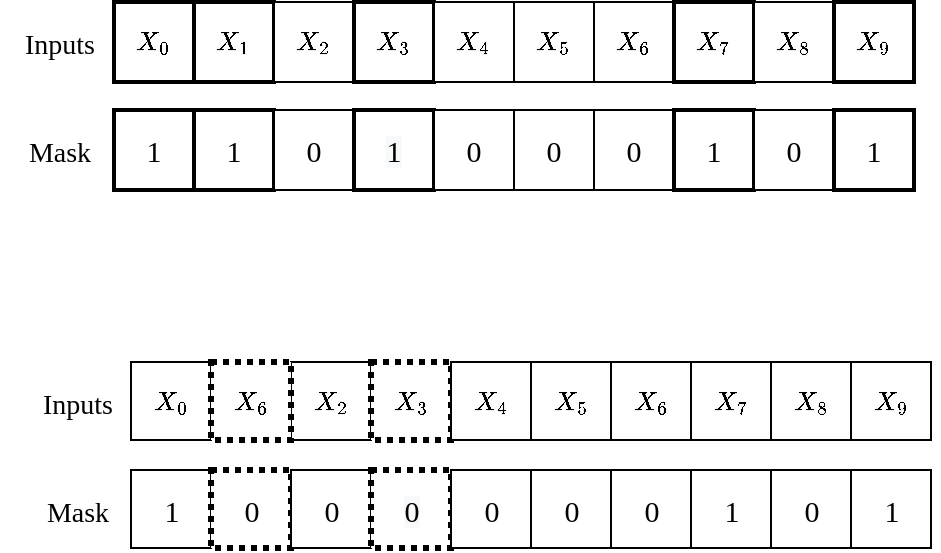 <mxfile version="20.0.4" type="github">
  <diagram id="j50SQ7wF6UXe2rPwiIGU" name="Page-1">
    <mxGraphModel dx="1406" dy="831" grid="1" gridSize="10" guides="1" tooltips="1" connect="1" arrows="1" fold="1" page="1" pageScale="1" pageWidth="850" pageHeight="1100" math="1" shadow="0">
      <root>
        <mxCell id="0" />
        <mxCell id="1" parent="0" />
        <mxCell id="ENZ1LurqrBewXNudNiTN-1" value="$$X_0$$" style="rounded=0;whiteSpace=wrap;html=1;fontFamily=Times New Roman;fontSize=13;strokeWidth=2;" vertex="1" parent="1">
          <mxGeometry x="160" y="160" width="40" height="40" as="geometry" />
        </mxCell>
        <mxCell id="ENZ1LurqrBewXNudNiTN-2" value="&lt;font style=&quot;font-size: 13px;&quot;&gt;$$X_1$$&lt;/font&gt;" style="rounded=0;whiteSpace=wrap;html=1;strokeWidth=2;fontFamily=Times New Roman;fontSize=13;fillColor=default;strokeColor=default;" vertex="1" parent="1">
          <mxGeometry x="200" y="160" width="40" height="40" as="geometry" />
        </mxCell>
        <mxCell id="ENZ1LurqrBewXNudNiTN-3" value="$$X_2$$" style="rounded=0;whiteSpace=wrap;html=1;fontFamily=Times New Roman;fontSize=13;" vertex="1" parent="1">
          <mxGeometry x="240" y="160" width="40" height="40" as="geometry" />
        </mxCell>
        <mxCell id="ENZ1LurqrBewXNudNiTN-4" value="$$X_3$$" style="rounded=0;whiteSpace=wrap;html=1;strokeWidth=2;fontFamily=Times New Roman;fontSize=13;strokeColor=default;" vertex="1" parent="1">
          <mxGeometry x="280" y="160" width="40" height="40" as="geometry" />
        </mxCell>
        <mxCell id="ENZ1LurqrBewXNudNiTN-5" value="$$X_4$$" style="rounded=0;whiteSpace=wrap;html=1;fontFamily=Times New Roman;fontSize=13;" vertex="1" parent="1">
          <mxGeometry x="320" y="160" width="40" height="40" as="geometry" />
        </mxCell>
        <mxCell id="ENZ1LurqrBewXNudNiTN-6" value="$$X_5$$" style="rounded=0;whiteSpace=wrap;html=1;fontFamily=Times New Roman;fontSize=13;" vertex="1" parent="1">
          <mxGeometry x="360" y="160" width="40" height="40" as="geometry" />
        </mxCell>
        <mxCell id="ENZ1LurqrBewXNudNiTN-7" value="$$X_6$$" style="rounded=0;whiteSpace=wrap;html=1;fontFamily=Times New Roman;fontSize=13;" vertex="1" parent="1">
          <mxGeometry x="400" y="160" width="40" height="40" as="geometry" />
        </mxCell>
        <mxCell id="ENZ1LurqrBewXNudNiTN-8" value="$$X_7$$" style="rounded=0;whiteSpace=wrap;html=1;fontFamily=Times New Roman;fontSize=13;strokeWidth=2;" vertex="1" parent="1">
          <mxGeometry x="440" y="160" width="40" height="40" as="geometry" />
        </mxCell>
        <mxCell id="ENZ1LurqrBewXNudNiTN-9" value="$$X_8$$" style="rounded=0;whiteSpace=wrap;html=1;fontFamily=Times New Roman;fontSize=13;" vertex="1" parent="1">
          <mxGeometry x="480" y="160" width="40" height="40" as="geometry" />
        </mxCell>
        <mxCell id="ENZ1LurqrBewXNudNiTN-10" value="$$X_9$$" style="rounded=0;whiteSpace=wrap;html=1;fontFamily=Times New Roman;fontSize=13;strokeWidth=2;" vertex="1" parent="1">
          <mxGeometry x="520" y="160" width="40" height="40" as="geometry" />
        </mxCell>
        <mxCell id="ENZ1LurqrBewXNudNiTN-11" value="1" style="rounded=0;whiteSpace=wrap;html=1;fontFamily=Times New Roman;fontSize=15;strokeWidth=2;" vertex="1" parent="1">
          <mxGeometry x="160" y="214" width="40" height="40" as="geometry" />
        </mxCell>
        <mxCell id="ENZ1LurqrBewXNudNiTN-12" value="1" style="rounded=0;whiteSpace=wrap;html=1;strokeColor=default;strokeWidth=2;fontFamily=Times New Roman;fontSize=15;" vertex="1" parent="1">
          <mxGeometry x="200" y="214" width="40" height="40" as="geometry" />
        </mxCell>
        <mxCell id="ENZ1LurqrBewXNudNiTN-13" value="0" style="rounded=0;whiteSpace=wrap;html=1;fontFamily=Times New Roman;fontSize=15;" vertex="1" parent="1">
          <mxGeometry x="240" y="214" width="40" height="40" as="geometry" />
        </mxCell>
        <mxCell id="ENZ1LurqrBewXNudNiTN-14" value="&lt;span style=&quot;color: rgb(0, 0, 0); font-size: 15px; font-style: normal; font-variant-ligatures: normal; font-variant-caps: normal; font-weight: 400; letter-spacing: normal; orphans: 2; text-align: center; text-indent: 0px; text-transform: none; widows: 2; word-spacing: 0px; -webkit-text-stroke-width: 0px; background-color: rgb(248, 249, 250); text-decoration-thickness: initial; text-decoration-style: initial; text-decoration-color: initial; float: none; display: inline !important;&quot;&gt;1&lt;/span&gt;" style="rounded=0;whiteSpace=wrap;html=1;strokeColor=default;strokeWidth=2;fontFamily=Times New Roman;fontSize=15;" vertex="1" parent="1">
          <mxGeometry x="280" y="214" width="40" height="40" as="geometry" />
        </mxCell>
        <mxCell id="ENZ1LurqrBewXNudNiTN-15" value="0" style="rounded=0;whiteSpace=wrap;html=1;fontFamily=Times New Roman;fontSize=15;" vertex="1" parent="1">
          <mxGeometry x="320" y="214" width="40" height="40" as="geometry" />
        </mxCell>
        <mxCell id="ENZ1LurqrBewXNudNiTN-16" value="0" style="rounded=0;whiteSpace=wrap;html=1;fontFamily=Times New Roman;fontSize=15;" vertex="1" parent="1">
          <mxGeometry x="360" y="214" width="40" height="40" as="geometry" />
        </mxCell>
        <mxCell id="ENZ1LurqrBewXNudNiTN-17" value="0" style="rounded=0;whiteSpace=wrap;html=1;fontFamily=Times New Roman;fontSize=15;" vertex="1" parent="1">
          <mxGeometry x="400" y="214" width="40" height="40" as="geometry" />
        </mxCell>
        <mxCell id="ENZ1LurqrBewXNudNiTN-18" value="1" style="rounded=0;whiteSpace=wrap;html=1;fontFamily=Times New Roman;fontSize=15;strokeWidth=2;" vertex="1" parent="1">
          <mxGeometry x="440" y="214" width="40" height="40" as="geometry" />
        </mxCell>
        <mxCell id="ENZ1LurqrBewXNudNiTN-19" value="0" style="rounded=0;whiteSpace=wrap;html=1;fontFamily=Times New Roman;fontSize=15;" vertex="1" parent="1">
          <mxGeometry x="480" y="214" width="40" height="40" as="geometry" />
        </mxCell>
        <mxCell id="ENZ1LurqrBewXNudNiTN-20" value="1" style="rounded=0;whiteSpace=wrap;html=1;fontFamily=Times New Roman;fontSize=15;strokeWidth=2;" vertex="1" parent="1">
          <mxGeometry x="520" y="214" width="40" height="40" as="geometry" />
        </mxCell>
        <mxCell id="ENZ1LurqrBewXNudNiTN-53" value="Inputs" style="text;html=1;strokeColor=none;fillColor=none;align=center;verticalAlign=middle;whiteSpace=wrap;rounded=0;fontFamily=Times New Roman;fontSize=14;" vertex="1" parent="1">
          <mxGeometry x="103" y="167" width="60" height="30" as="geometry" />
        </mxCell>
        <mxCell id="ENZ1LurqrBewXNudNiTN-54" value="Mask" style="text;html=1;strokeColor=none;fillColor=none;align=center;verticalAlign=middle;whiteSpace=wrap;rounded=0;fontFamily=Times New Roman;fontSize=14;" vertex="1" parent="1">
          <mxGeometry x="103" y="221" width="60" height="30" as="geometry" />
        </mxCell>
        <mxCell id="ENZ1LurqrBewXNudNiTN-56" value="$$X_0$$" style="rounded=0;whiteSpace=wrap;html=1;fontFamily=Times New Roman;fontSize=13;" vertex="1" parent="1">
          <mxGeometry x="168.5" y="340" width="40" height="39" as="geometry" />
        </mxCell>
        <mxCell id="ENZ1LurqrBewXNudNiTN-58" value="$$X_2$$" style="rounded=0;whiteSpace=wrap;html=1;fontFamily=Times New Roman;fontSize=13;" vertex="1" parent="1">
          <mxGeometry x="248.5" y="340" width="40" height="39" as="geometry" />
        </mxCell>
        <mxCell id="ENZ1LurqrBewXNudNiTN-59" value="$$X_3$$" style="rounded=0;whiteSpace=wrap;html=1;strokeWidth=3;fontFamily=Times New Roman;fontSize=13;strokeColor=default;dashed=1;dashPattern=1 1;" vertex="1" parent="1">
          <mxGeometry x="288.5" y="340" width="40" height="39" as="geometry" />
        </mxCell>
        <mxCell id="ENZ1LurqrBewXNudNiTN-60" value="$$X_4$$" style="rounded=0;whiteSpace=wrap;html=1;fontFamily=Times New Roman;fontSize=13;" vertex="1" parent="1">
          <mxGeometry x="328.5" y="340" width="40" height="39" as="geometry" />
        </mxCell>
        <mxCell id="ENZ1LurqrBewXNudNiTN-61" value="$$X_5$$" style="rounded=0;whiteSpace=wrap;html=1;fontFamily=Times New Roman;fontSize=13;" vertex="1" parent="1">
          <mxGeometry x="368.5" y="340" width="40" height="39" as="geometry" />
        </mxCell>
        <mxCell id="ENZ1LurqrBewXNudNiTN-62" value="$$X_6$$" style="rounded=0;whiteSpace=wrap;html=1;fontFamily=Times New Roman;fontSize=13;" vertex="1" parent="1">
          <mxGeometry x="408.5" y="340" width="40" height="39" as="geometry" />
        </mxCell>
        <mxCell id="ENZ1LurqrBewXNudNiTN-63" value="$$X_7$$" style="rounded=0;whiteSpace=wrap;html=1;fontFamily=Times New Roman;fontSize=13;" vertex="1" parent="1">
          <mxGeometry x="448.5" y="340" width="40" height="39" as="geometry" />
        </mxCell>
        <mxCell id="ENZ1LurqrBewXNudNiTN-64" value="$$X_8$$" style="rounded=0;whiteSpace=wrap;html=1;fontFamily=Times New Roman;fontSize=13;" vertex="1" parent="1">
          <mxGeometry x="488.5" y="340" width="40" height="39" as="geometry" />
        </mxCell>
        <mxCell id="ENZ1LurqrBewXNudNiTN-65" value="$$X_9$$" style="rounded=0;whiteSpace=wrap;html=1;fontFamily=Times New Roman;fontSize=13;" vertex="1" parent="1">
          <mxGeometry x="528.5" y="340" width="40" height="39" as="geometry" />
        </mxCell>
        <mxCell id="ENZ1LurqrBewXNudNiTN-66" value="1" style="rounded=0;whiteSpace=wrap;html=1;fontFamily=Times New Roman;fontSize=15;" vertex="1" parent="1">
          <mxGeometry x="168.5" y="394" width="40" height="39" as="geometry" />
        </mxCell>
        <mxCell id="ENZ1LurqrBewXNudNiTN-67" value="0" style="rounded=0;whiteSpace=wrap;html=1;strokeColor=default;strokeWidth=3;fontFamily=Times New Roman;fontSize=15;dashed=1;dashPattern=1 1;" vertex="1" parent="1">
          <mxGeometry x="208.5" y="394" width="40" height="39" as="geometry" />
        </mxCell>
        <mxCell id="ENZ1LurqrBewXNudNiTN-68" value="0" style="rounded=0;whiteSpace=wrap;html=1;fontFamily=Times New Roman;fontSize=15;" vertex="1" parent="1">
          <mxGeometry x="248.5" y="394" width="40" height="39" as="geometry" />
        </mxCell>
        <mxCell id="ENZ1LurqrBewXNudNiTN-69" value="&lt;span style=&quot;color: rgb(0, 0, 0); font-size: 15px; font-style: normal; font-variant-ligatures: normal; font-variant-caps: normal; font-weight: 400; letter-spacing: normal; orphans: 2; text-align: center; text-indent: 0px; text-transform: none; widows: 2; word-spacing: 0px; -webkit-text-stroke-width: 0px; background-color: rgb(248, 249, 250); text-decoration-thickness: initial; text-decoration-style: initial; text-decoration-color: initial; float: none; display: inline !important;&quot;&gt;0&lt;/span&gt;" style="rounded=0;whiteSpace=wrap;html=1;strokeColor=default;strokeWidth=3;fontFamily=Times New Roman;fontSize=15;dashed=1;dashPattern=1 1;" vertex="1" parent="1">
          <mxGeometry x="288.5" y="394" width="40" height="39" as="geometry" />
        </mxCell>
        <mxCell id="ENZ1LurqrBewXNudNiTN-70" value="0" style="rounded=0;whiteSpace=wrap;html=1;fontFamily=Times New Roman;fontSize=15;" vertex="1" parent="1">
          <mxGeometry x="328.5" y="394" width="40" height="39" as="geometry" />
        </mxCell>
        <mxCell id="ENZ1LurqrBewXNudNiTN-71" value="0" style="rounded=0;whiteSpace=wrap;html=1;fontFamily=Times New Roman;fontSize=15;" vertex="1" parent="1">
          <mxGeometry x="368.5" y="394" width="40" height="39" as="geometry" />
        </mxCell>
        <mxCell id="ENZ1LurqrBewXNudNiTN-72" value="0" style="rounded=0;whiteSpace=wrap;html=1;fontFamily=Times New Roman;fontSize=15;" vertex="1" parent="1">
          <mxGeometry x="408.5" y="394" width="40" height="39" as="geometry" />
        </mxCell>
        <mxCell id="ENZ1LurqrBewXNudNiTN-73" value="1" style="rounded=0;whiteSpace=wrap;html=1;fontFamily=Times New Roman;fontSize=15;" vertex="1" parent="1">
          <mxGeometry x="448.5" y="394" width="40" height="39" as="geometry" />
        </mxCell>
        <mxCell id="ENZ1LurqrBewXNudNiTN-74" value="0" style="rounded=0;whiteSpace=wrap;html=1;fontFamily=Times New Roman;fontSize=15;" vertex="1" parent="1">
          <mxGeometry x="488.5" y="394" width="40" height="39" as="geometry" />
        </mxCell>
        <mxCell id="ENZ1LurqrBewXNudNiTN-75" value="1" style="rounded=0;whiteSpace=wrap;html=1;fontFamily=Times New Roman;fontSize=15;" vertex="1" parent="1">
          <mxGeometry x="528.5" y="394" width="40" height="39" as="geometry" />
        </mxCell>
        <mxCell id="ENZ1LurqrBewXNudNiTN-76" value="Inputs" style="text;html=1;strokeColor=none;fillColor=none;align=center;verticalAlign=middle;whiteSpace=wrap;rounded=0;fontFamily=Times New Roman;fontSize=14;" vertex="1" parent="1">
          <mxGeometry x="111.5" y="347" width="60" height="29" as="geometry" />
        </mxCell>
        <mxCell id="ENZ1LurqrBewXNudNiTN-77" value="Mask" style="text;html=1;strokeColor=none;fillColor=none;align=center;verticalAlign=middle;whiteSpace=wrap;rounded=0;fontFamily=Times New Roman;fontSize=14;" vertex="1" parent="1">
          <mxGeometry x="111.5" y="401" width="60" height="29" as="geometry" />
        </mxCell>
        <mxCell id="ENZ1LurqrBewXNudNiTN-78" value="$$X_6$$" style="rounded=0;whiteSpace=wrap;html=1;fontFamily=Times New Roman;fontSize=13;strokeWidth=3;dashed=1;dashPattern=1 1;" vertex="1" parent="1">
          <mxGeometry x="208.5" y="340" width="40" height="39" as="geometry" />
        </mxCell>
      </root>
    </mxGraphModel>
  </diagram>
</mxfile>
